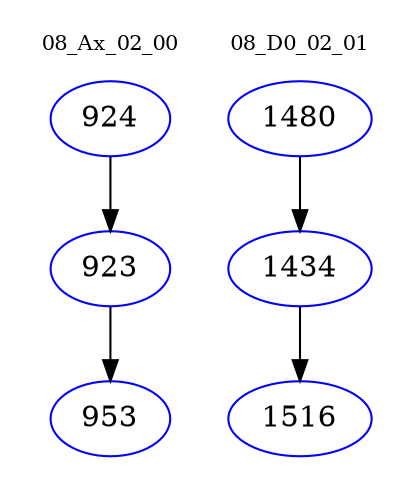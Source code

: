 digraph{
subgraph cluster_0 {
color = white
label = "08_Ax_02_00";
fontsize=10;
T0_924 [label="924", color="blue"]
T0_924 -> T0_923 [color="black"]
T0_923 [label="923", color="blue"]
T0_923 -> T0_953 [color="black"]
T0_953 [label="953", color="blue"]
}
subgraph cluster_1 {
color = white
label = "08_D0_02_01";
fontsize=10;
T1_1480 [label="1480", color="blue"]
T1_1480 -> T1_1434 [color="black"]
T1_1434 [label="1434", color="blue"]
T1_1434 -> T1_1516 [color="black"]
T1_1516 [label="1516", color="blue"]
}
}
